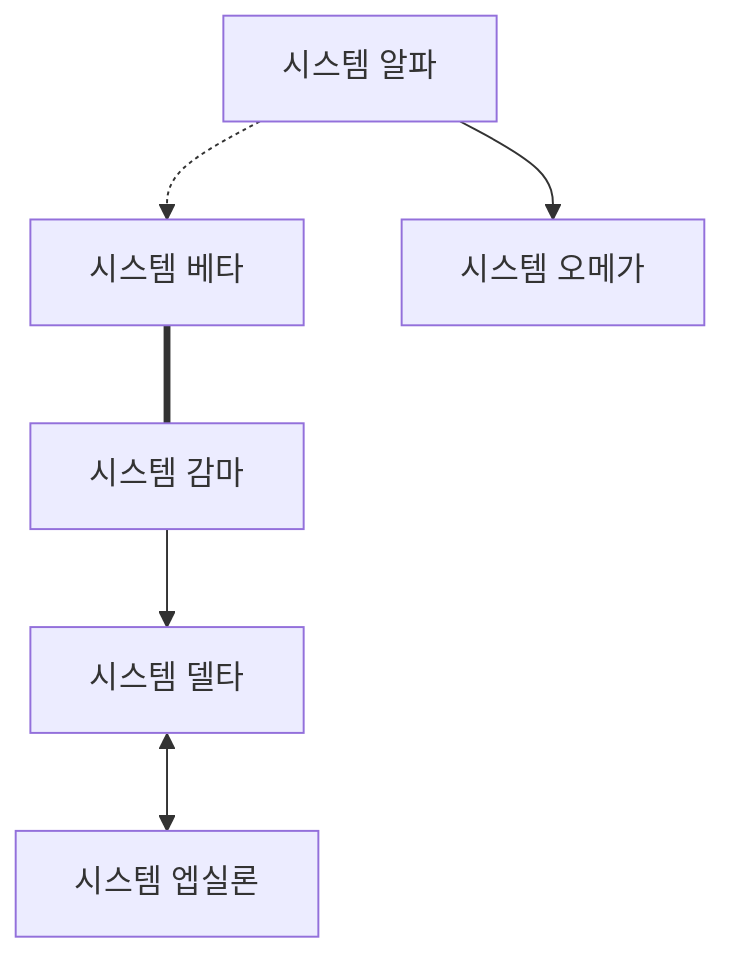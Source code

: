 flowchart TD
    Alpha[시스템 알파] -.-> Beta[시스템 베타]
    Beta === Gamma[시스템 감마]
    Gamma --> Delta[시스템 델타]
    Delta <--> Epsilon[시스템 엡실론]
    Alpha --> Omega[시스템 오메가]